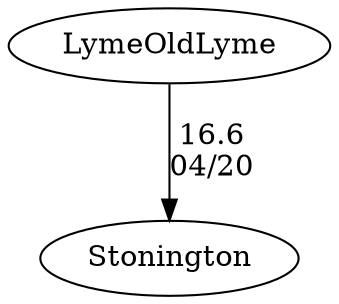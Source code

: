 digraph girls1foursStonington {Stonington [URL="girls1foursStoningtonStonington.html"];LymeOldLyme [URL="girls1foursStoningtonLymeOldLyme.html"];LymeOldLyme -> Stonington[label="16.6
04/20", weight="84", tooltip="Lyme/Old Lyme, Stonington, East Lyme			
Distance: 1500m - Novice were 1000m Conditions: Rain intermittently. Very flat, very low wind. Slight tail current. Comments: Girls novice 4 ended up being a a little under 1000m with drifting at the start
None", URL="https://www.row2k.com/results/resultspage.cfm?UID=622A605D840C2B57865CD47A05BAB2CD&cat=5", random="random"]}